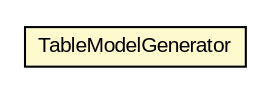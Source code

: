 #!/usr/local/bin/dot
#
# Class diagram 
# Generated by UMLGraph version R5_6-24-gf6e263 (http://www.umlgraph.org/)
#

digraph G {
	edge [fontname="arial",fontsize=10,labelfontname="arial",labelfontsize=10];
	node [fontname="arial",fontsize=10,shape=plaintext];
	nodesep=0.25;
	ranksep=0.5;
	// net.trajano.apt.jpa.internal.TableModelGenerator
	c39 [label=<<table title="net.trajano.apt.jpa.internal.TableModelGenerator" border="0" cellborder="1" cellspacing="0" cellpadding="2" port="p" bgcolor="lemonChiffon" href="./TableModelGenerator.html">
		<tr><td><table border="0" cellspacing="0" cellpadding="1">
<tr><td align="center" balign="center"> TableModelGenerator </td></tr>
		</table></td></tr>
		</table>>, URL="./TableModelGenerator.html", fontname="arial", fontcolor="black", fontsize=10.0];
}

